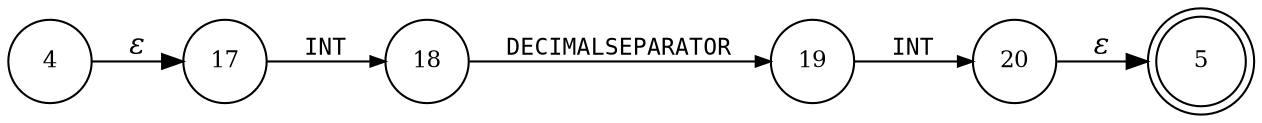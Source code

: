 digraph ATN {
rankdir=LR;
s5[fontsize=11, label="5", shape=doublecircle, fixedsize=true, width=.6];
s17[fontsize=11,label="17", shape=circle, fixedsize=true, width=.55, peripheries=1];
s19[fontsize=11,label="19", shape=circle, fixedsize=true, width=.55, peripheries=1];
s18[fontsize=11,label="18", shape=circle, fixedsize=true, width=.55, peripheries=1];
s4[fontsize=11,label="4", shape=circle, fixedsize=true, width=.55, peripheries=1];
s20[fontsize=11,label="20", shape=circle, fixedsize=true, width=.55, peripheries=1];
s4 -> s17 [fontname="Times-Italic", label="&epsilon;"];
s17 -> s18 [fontsize=11, fontname="Courier", arrowsize=.7, label = "INT", arrowhead = normal];
s18 -> s19 [fontsize=11, fontname="Courier", arrowsize=.7, label = "DECIMALSEPARATOR", arrowhead = normal];
s19 -> s20 [fontsize=11, fontname="Courier", arrowsize=.7, label = "INT", arrowhead = normal];
s20 -> s5 [fontname="Times-Italic", label="&epsilon;"];
}